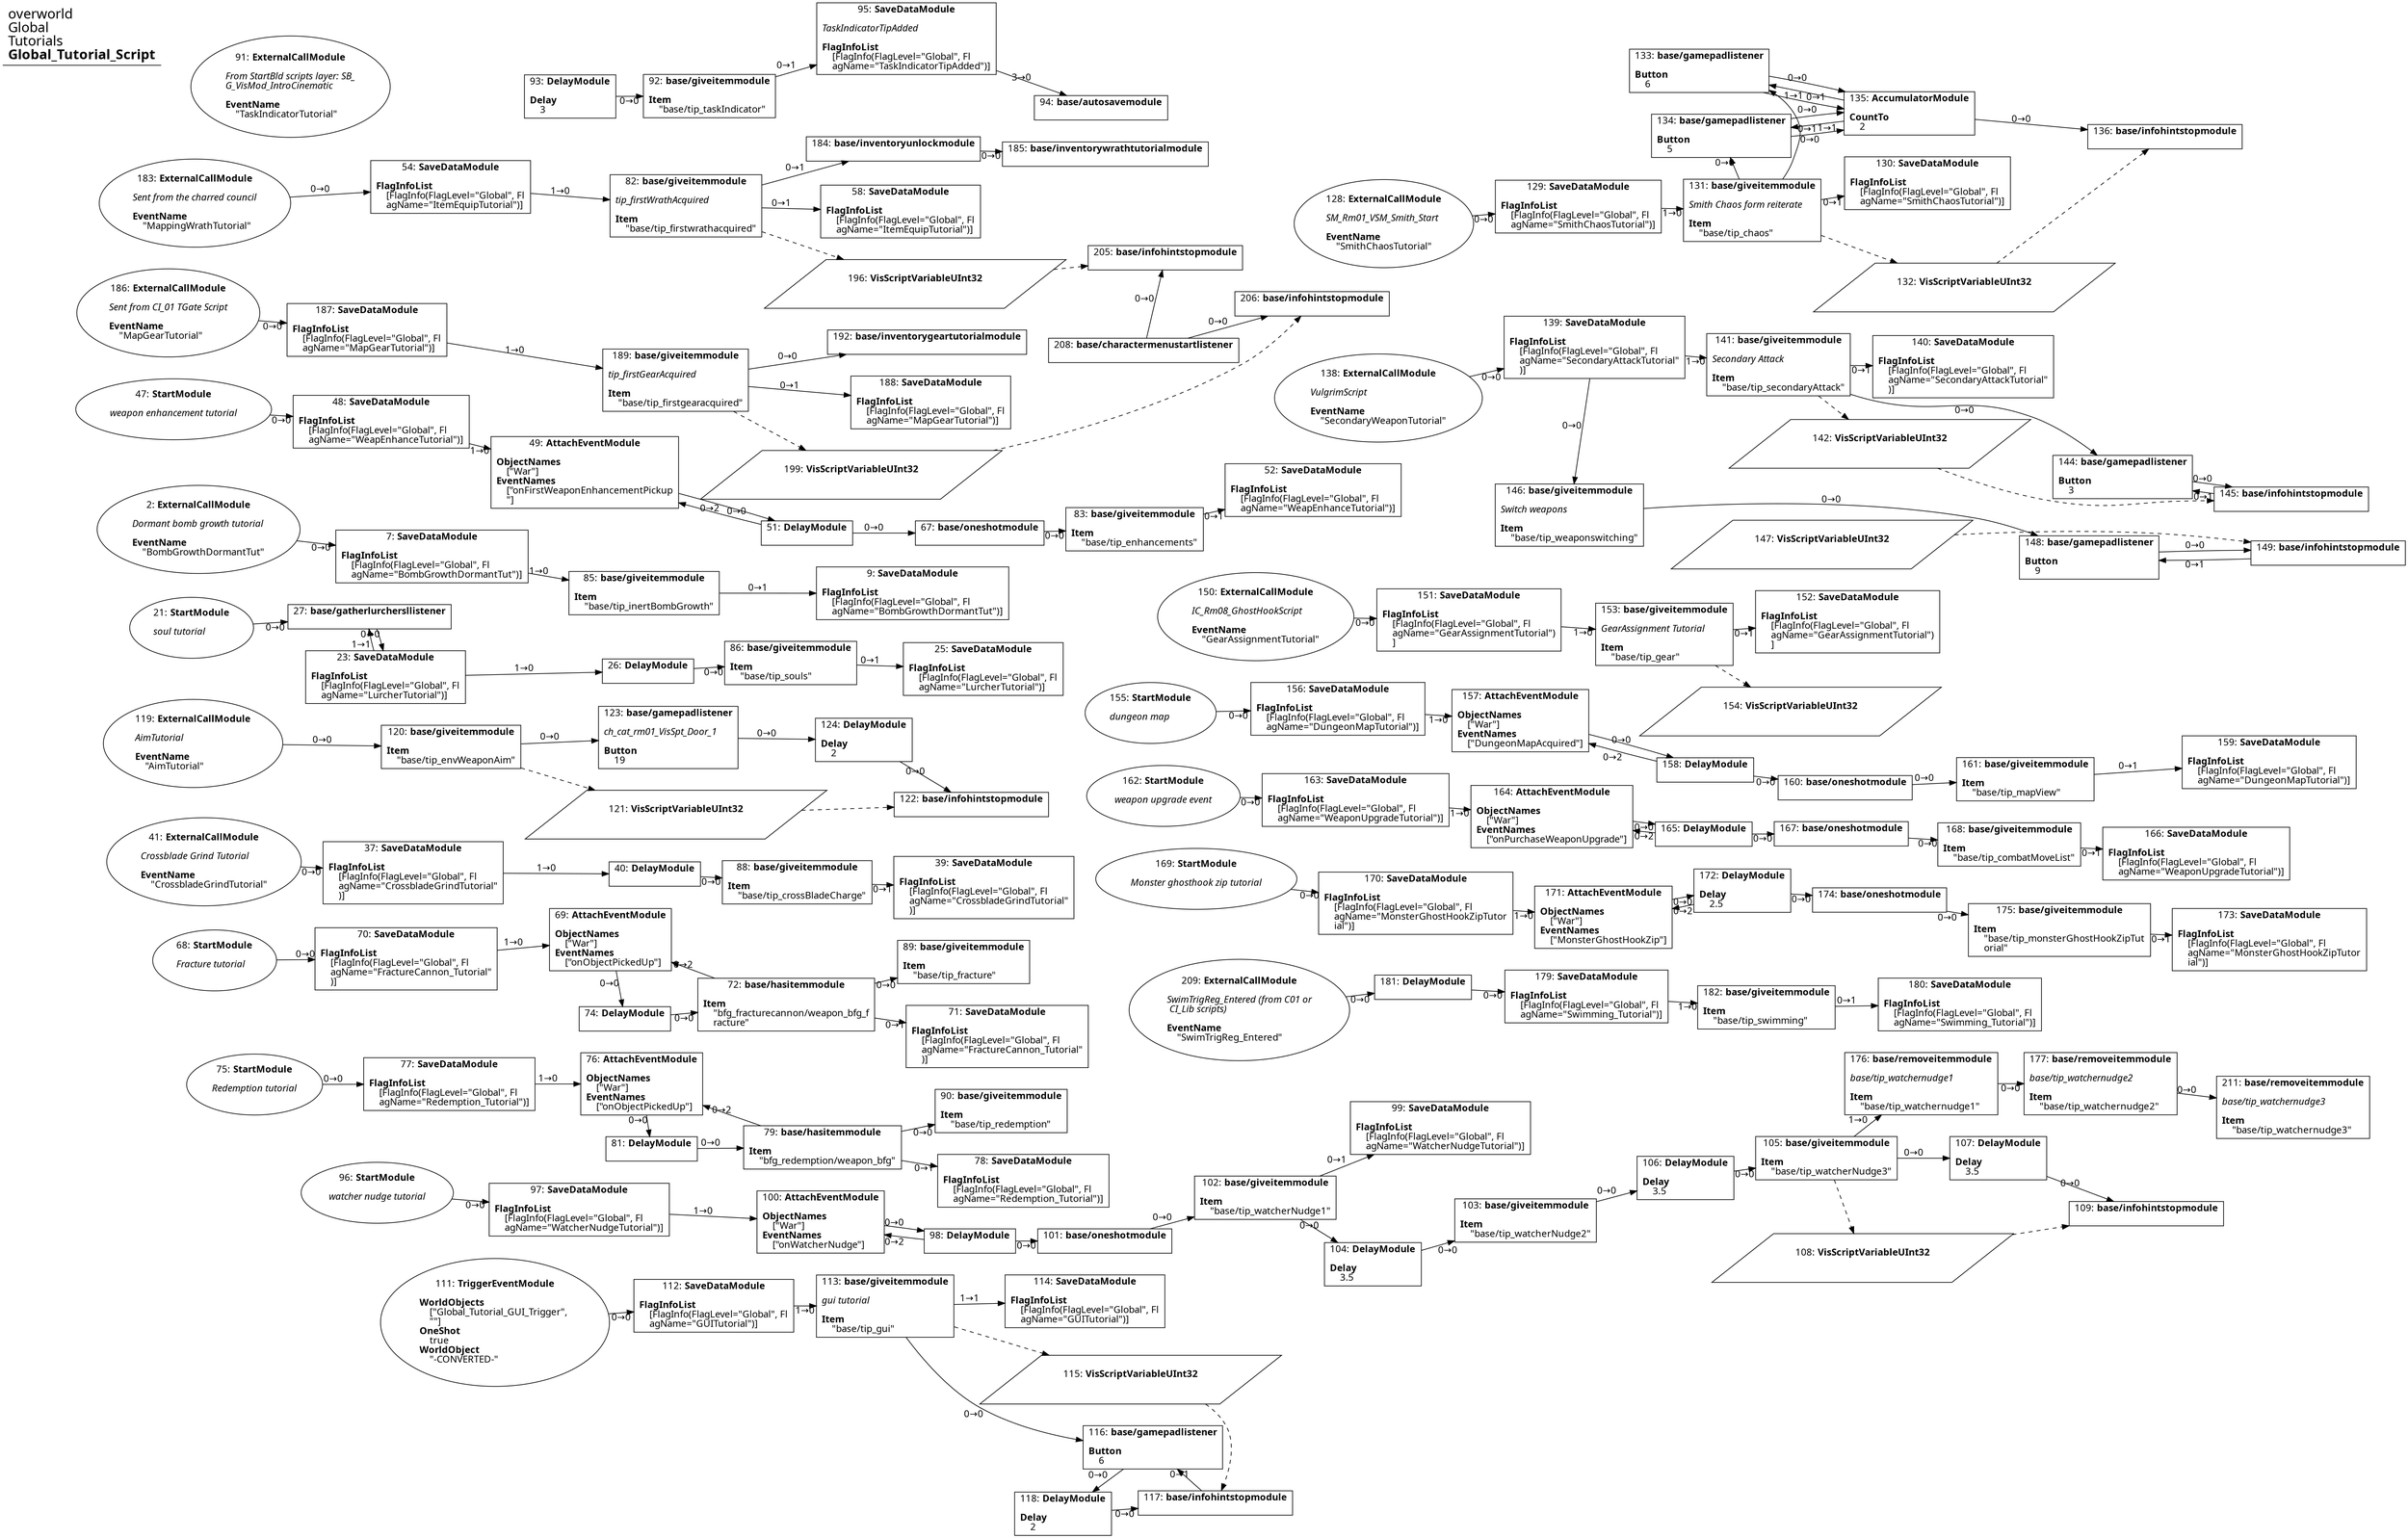 digraph {
    layout = fdp;
    overlap = prism;
    sep = "+16";
    splines = spline;

    node [ shape = box ];

    graph [ fontname = "Segoe UI" ];
    node [ fontname = "Segoe UI" ];
    edge [ fontname = "Segoe UI" ];

    2 [ label = <2: <b>ExternalCallModule</b><br/><br/><i>Dormant bomb growth tutorial<br align="left"/></i><br align="left"/><b>EventName</b><br align="left"/>    &quot;BombGrowthDormantTut&quot;<br align="left"/>> ];
    2 [ shape = oval ]
    2 [ pos = "0.030000001,-0.637!" ];
    2 -> 7 [ label = "0→0" ];

    7 [ label = <7: <b>SaveDataModule</b><br/><br/><b>FlagInfoList</b><br align="left"/>    [FlagInfo(FlagLevel=&quot;Global&quot;, Fl<br align="left"/>    agName=&quot;BombGrowthDormantTut&quot;)]<br align="left"/>> ];
    7 [ pos = "0.263,-0.637!" ];
    7 -> 85 [ label = "1→0" ];

    9 [ label = <9: <b>SaveDataModule</b><br/><br/><b>FlagInfoList</b><br align="left"/>    [FlagInfo(FlagLevel=&quot;Global&quot;, Fl<br align="left"/>    agName=&quot;BombGrowthDormantTut&quot;)]<br align="left"/>> ];
    9 [ pos = "0.67,-0.637!" ];

    21 [ label = <21: <b>StartModule</b><br/><br/><i>soul tutorial<br align="left"/></i><br align="left"/>> ];
    21 [ shape = oval ]
    21 [ pos = "0.029000001,-0.799!" ];
    21 -> 27 [ label = "0→0" ];

    23 [ label = <23: <b>SaveDataModule</b><br/><br/><b>FlagInfoList</b><br align="left"/>    [FlagInfo(FlagLevel=&quot;Global&quot;, Fl<br align="left"/>    agName=&quot;LurcherTutorial&quot;)]<br align="left"/>> ];
    23 [ pos = "0.24300002,-0.93000007!" ];
    23 -> 26 [ label = "1→0" ];
    23 -> 27 [ label = "1→1" ];

    25 [ label = <25: <b>SaveDataModule</b><br/><br/><b>FlagInfoList</b><br align="left"/>    [FlagInfo(FlagLevel=&quot;Global&quot;, Fl<br align="left"/>    agName=&quot;LurcherTutorial&quot;)]<br align="left"/>> ];
    25 [ pos = "0.85400003,-0.93000007!" ];

    26 [ label = <26: <b>DelayModule</b><br/><br/>> ];
    26 [ pos = "0.49800003,-0.95300007!" ];
    26 -> 86 [ label = "0→0" ];

    27 [ label = <27: <b>base/gatherlurchersllistener</b><br/><br/>> ];
    27 [ pos = "0.21100001,-0.799!" ];
    27 -> 23 [ label = "0→0" ];

    37 [ label = <37: <b>SaveDataModule</b><br/><br/><b>FlagInfoList</b><br align="left"/>    [FlagInfo(FlagLevel=&quot;Global&quot;, Fl<br align="left"/>    agName=&quot;CrossbladeGrindTutorial&quot;<br align="left"/>    )]<br align="left"/>> ];
    37 [ pos = "0.26500002,-1.3160001!" ];
    37 -> 40 [ label = "1→0" ];

    39 [ label = <39: <b>SaveDataModule</b><br/><br/><b>FlagInfoList</b><br align="left"/>    [FlagInfo(FlagLevel=&quot;Global&quot;, Fl<br align="left"/>    agName=&quot;CrossbladeGrindTutorial&quot;<br align="left"/>    )]<br align="left"/>> ];
    39 [ pos = "0.84700006,-1.3160001!" ];

    40 [ label = <40: <b>DelayModule</b><br/><br/>> ];
    40 [ pos = "0.50200003,-1.3390001!" ];
    40 -> 88 [ label = "0→0" ];

    41 [ label = <41: <b>ExternalCallModule</b><br/><br/><i>Crossblade Grind Tutorial<br align="left"/></i><br align="left"/><b>EventName</b><br align="left"/>    &quot;CrossbladeGrindTutorial&quot;<br align="left"/>> ];
    41 [ shape = oval ]
    41 [ pos = "0.045,-1.3160001!" ];
    41 -> 37 [ label = "0→0" ];

    47 [ label = <47: <b>StartModule</b><br/><br/><i>weapon enhancement tutorial<br align="left"/></i><br align="left"/>> ];
    47 [ shape = oval ]
    47 [ pos = "0.039,-0.296!" ];
    47 -> 48 [ label = "0→0" ];

    48 [ label = <48: <b>SaveDataModule</b><br/><br/><b>FlagInfoList</b><br align="left"/>    [FlagInfo(FlagLevel=&quot;Global&quot;, Fl<br align="left"/>    agName=&quot;WeapEnhanceTutorial&quot;)]<br align="left"/>> ];
    48 [ pos = "0.22800002,-0.296!" ];
    48 -> 49 [ label = "1→0" ];

    49 [ label = <49: <b>AttachEventModule</b><br/><br/><b>ObjectNames</b><br align="left"/>    [&quot;War&quot;]<br align="left"/><b>EventNames</b><br align="left"/>    [&quot;onFirstWeaponEnhancementPickup<br align="left"/>    &quot;]<br align="left"/>> ];
    49 [ pos = "0.448,-0.319!" ];
    49 -> 51 [ label = "0→0" ];

    51 [ label = <51: <b>DelayModule</b><br/><br/>> ];
    51 [ pos = "0.786,-0.319!" ];
    51 -> 67 [ label = "0→0" ];
    51 -> 49 [ label = "0→2" ];

    52 [ label = <52: <b>SaveDataModule</b><br/><br/><b>FlagInfoList</b><br align="left"/>    [FlagInfo(FlagLevel=&quot;Global&quot;, Fl<br align="left"/>    agName=&quot;WeapEnhanceTutorial&quot;)]<br align="left"/>> ];
    52 [ pos = "1.3080001,-0.29900002!" ];

    54 [ label = <54: <b>SaveDataModule</b><br/><br/><b>FlagInfoList</b><br align="left"/>    [FlagInfo(FlagLevel=&quot;Global&quot;, Fl<br align="left"/>    agName=&quot;ItemEquipTutorial&quot;)]<br align="left"/>> ];
    54 [ pos = "0.171,0.632!" ];
    54 -> 82 [ label = "1→0" ];

    58 [ label = <58: <b>SaveDataModule</b><br/><br/><b>FlagInfoList</b><br align="left"/>    [FlagInfo(FlagLevel=&quot;Global&quot;, Fl<br align="left"/>    agName=&quot;ItemEquipTutorial&quot;)]<br align="left"/>> ];
    58 [ pos = "0.588,0.632!" ];

    67 [ label = <67: <b>base/oneshotmodule</b><br/><br/>> ];
    67 [ pos = "0.94200003,-0.321!" ];
    67 -> 83 [ label = "0→0" ];

    68 [ label = <68: <b>StartModule</b><br/><br/><i>Fracture tutorial<br align="left"/></i><br align="left"/>> ];
    68 [ shape = oval ]
    68 [ pos = "0.074,-1.5550001!" ];
    68 -> 70 [ label = "0→0" ];

    69 [ label = <69: <b>AttachEventModule</b><br/><br/><b>ObjectNames</b><br align="left"/>    [&quot;War&quot;]<br align="left"/><b>EventNames</b><br align="left"/>    [&quot;onObjectPickedUp&quot;]<br align="left"/>> ];
    69 [ pos = "0.469,-1.5780001!" ];
    69 -> 74 [ label = "0→0" ];

    70 [ label = <70: <b>SaveDataModule</b><br/><br/><b>FlagInfoList</b><br align="left"/>    [FlagInfo(FlagLevel=&quot;Global&quot;, Fl<br align="left"/>    agName=&quot;FractureCannon_Tutorial&quot;<br align="left"/>    )]<br align="left"/>> ];
    70 [ pos = "0.257,-1.5550001!" ];
    70 -> 69 [ label = "1→0" ];

    71 [ label = <71: <b>SaveDataModule</b><br/><br/><b>FlagInfoList</b><br align="left"/>    [FlagInfo(FlagLevel=&quot;Global&quot;, Fl<br align="left"/>    agName=&quot;FractureCannon_Tutorial&quot;<br align="left"/>    )]<br align="left"/>> ];
    71 [ pos = "0.887,-1.914!" ];

    72 [ label = <72: <b>base/hasitemmodule</b><br/><br/><b>Item</b><br align="left"/>    &quot;bfg_fracturecannon/weapon_bfg_f<br align="left"/>    racture&quot;<br align="left"/>> ];
    72 [ pos = "0.65000004,-1.794!" ];
    72 -> 71 [ label = "0→1" ];
    72 -> 69 [ label = "0→2" ];
    72 -> 89 [ label = "0→0" ];

    74 [ label = <74: <b>DelayModule</b><br/><br/>> ];
    74 [ pos = "0.512,-1.794!" ];
    74 -> 72 [ label = "0→0" ];

    75 [ label = <75: <b>StartModule</b><br/><br/><i>Redemption tutorial<br align="left"/></i><br align="left"/>> ];
    75 [ shape = oval ]
    75 [ pos = "0.09,-2.0140002!" ];
    75 -> 77 [ label = "0→0" ];

    76 [ label = <76: <b>AttachEventModule</b><br/><br/><b>ObjectNames</b><br align="left"/>    [&quot;War&quot;]<br align="left"/><b>EventNames</b><br align="left"/>    [&quot;onObjectPickedUp&quot;]<br align="left"/>> ];
    76 [ pos = "0.485,-2.0370002!" ];
    76 -> 81 [ label = "0→0" ];

    77 [ label = <77: <b>SaveDataModule</b><br/><br/><b>FlagInfoList</b><br align="left"/>    [FlagInfo(FlagLevel=&quot;Global&quot;, Fl<br align="left"/>    agName=&quot;Redemption_Tutorial&quot;)]<br align="left"/>> ];
    77 [ pos = "0.273,-2.0140002!" ];
    77 -> 76 [ label = "1→0" ];

    78 [ label = <78: <b>SaveDataModule</b><br/><br/><b>FlagInfoList</b><br align="left"/>    [FlagInfo(FlagLevel=&quot;Global&quot;, Fl<br align="left"/>    agName=&quot;Redemption_Tutorial&quot;)]<br align="left"/>> ];
    78 [ pos = "0.90300006,-2.3730001!" ];

    79 [ label = <79: <b>base/hasitemmodule</b><br/><br/><b>Item</b><br align="left"/>    &quot;bfg_redemption/weapon_bfg&quot;<br align="left"/>> ];
    79 [ pos = "0.666,-2.253!" ];
    79 -> 78 [ label = "0→1" ];
    79 -> 76 [ label = "0→2" ];
    79 -> 90 [ label = "0→0" ];

    81 [ label = <81: <b>DelayModule</b><br/><br/>> ];
    81 [ pos = "0.528,-2.253!" ];
    81 -> 79 [ label = "0→0" ];

    82 [ label = <82: <b>base/giveitemmodule</b><br/><br/><i>tip_firstWrathAcquired<br align="left"/></i><br align="left"/><b>Item</b><br align="left"/>    &quot;base/tip_firstwrathacquired&quot;<br align="left"/>> ];
    82 [ pos = "0.39200002,0.609!" ];
    82 -> 58 [ label = "0→1" ];
    82 -> 184 [ label = "0→1" ];
    82 -> 196 [ style = dashed ];

    83 [ label = <83: <b>base/giveitemmodule</b><br/><br/><b>Item</b><br align="left"/>    &quot;base/tip_enhancements&quot;<br align="left"/>> ];
    83 [ pos = "1.1290001,-0.321!" ];
    83 -> 52 [ label = "0→1" ];

    85 [ label = <85: <b>base/giveitemmodule</b><br/><br/><b>Item</b><br align="left"/>    &quot;base/tip_inertBombGrowth&quot;<br align="left"/>> ];
    85 [ pos = "0.48800004,-0.65900004!" ];
    85 -> 9 [ label = "0→1" ];

    86 [ label = <86: <b>base/giveitemmodule</b><br/><br/><b>Item</b><br align="left"/>    &quot;base/tip_souls&quot;<br align="left"/>> ];
    86 [ pos = "0.656,-0.952!" ];
    86 -> 25 [ label = "0→1" ];

    88 [ label = <88: <b>base/giveitemmodule</b><br/><br/><b>Item</b><br align="left"/>    &quot;base/tip_crossBladeCharge&quot;<br align="left"/>> ];
    88 [ pos = "0.65900004,-1.3390001!" ];
    88 -> 39 [ label = "0→1" ];

    89 [ label = <89: <b>base/giveitemmodule</b><br/><br/><b>Item</b><br align="left"/>    &quot;base/tip_fracture&quot;<br align="left"/>> ];
    89 [ pos = "0.84400004,-1.794!" ];

    90 [ label = <90: <b>base/giveitemmodule</b><br/><br/><b>Item</b><br align="left"/>    &quot;base/tip_redemption&quot;<br align="left"/>> ];
    90 [ pos = "0.87200004,-2.2540002!" ];

    91 [ label = <91: <b>ExternalCallModule</b><br/><br/><i>From StartBld scripts layer: SB_<br align="left"/>G_VisMod_IntroCinematic<br align="left"/></i><br align="left"/><b>EventName</b><br align="left"/>    &quot;TaskIndicatorTutorial&quot;<br align="left"/>> ];
    91 [ shape = oval ]
    91 [ pos = "0.027,0.938!" ];

    92 [ label = <92: <b>base/giveitemmodule</b><br/><br/><b>Item</b><br align="left"/>    &quot;base/tip_taskIndicator&quot;<br align="left"/>> ];
    92 [ pos = "0.42600003,0.938!" ];
    92 -> 95 [ label = "0→1" ];

    93 [ label = <93: <b>DelayModule</b><br/><br/><b>Delay</b><br align="left"/>    3<br align="left"/>> ];
    93 [ pos = "0.279,0.938!" ];
    93 -> 92 [ label = "0→0" ];

    94 [ label = <94: <b>base/autosavemodule</b><br/><br/>> ];
    94 [ pos = "0.809,0.915!" ];

    95 [ label = <95: <b>SaveDataModule</b><br/><br/><i>TaskIndicatorTipAdded<br align="left"/></i><br align="left"/><b>FlagInfoList</b><br align="left"/>    [FlagInfo(FlagLevel=&quot;Global&quot;, Fl<br align="left"/>    agName=&quot;TaskIndicatorTipAdded&quot;)]<br align="left"/>> ];
    95 [ pos = "0.59800005,0.961!" ];
    95 -> 94 [ label = "3→0" ];

    96 [ label = <96: <b>StartModule</b><br/><br/><i>watcher nudge tutorial<br align="left"/></i><br align="left"/>> ];
    96 [ shape = oval ]
    96 [ pos = "0.10300001,-2.523!" ];
    96 -> 97 [ label = "0→0" ];

    97 [ label = <97: <b>SaveDataModule</b><br/><br/><b>FlagInfoList</b><br align="left"/>    [FlagInfo(FlagLevel=&quot;Global&quot;, Fl<br align="left"/>    agName=&quot;WatcherNudgeTutorial&quot;)]<br align="left"/>> ];
    97 [ pos = "0.29200003,-2.523!" ];
    97 -> 100 [ label = "1→0" ];

    98 [ label = <98: <b>DelayModule</b><br/><br/>> ];
    98 [ pos = "0.85,-2.546!" ];
    98 -> 101 [ label = "0→0" ];
    98 -> 100 [ label = "0→2" ];

    99 [ label = <99: <b>SaveDataModule</b><br/><br/><b>FlagInfoList</b><br align="left"/>    [FlagInfo(FlagLevel=&quot;Global&quot;, Fl<br align="left"/>    agName=&quot;WatcherNudgeTutorial&quot;)]<br align="left"/>> ];
    99 [ pos = "1.3570001,-2.523!" ];

    100 [ label = <100: <b>AttachEventModule</b><br/><br/><b>ObjectNames</b><br align="left"/>    [&quot;War&quot;]<br align="left"/><b>EventNames</b><br align="left"/>    [&quot;onWatcherNudge&quot;]<br align="left"/>> ];
    100 [ pos = "0.56100005,-2.546!" ];
    100 -> 98 [ label = "0→0" ];

    101 [ label = <101: <b>base/oneshotmodule</b><br/><br/>> ];
    101 [ pos = "1.0090001,-2.546!" ];
    101 -> 102 [ label = "0→0" ];

    102 [ label = <102: <b>base/giveitemmodule</b><br/><br/><b>Item</b><br align="left"/>    &quot;base/tip_watcherNudge1&quot;<br align="left"/>> ];
    102 [ pos = "1.172,-2.546!" ];
    102 -> 99 [ label = "0→1" ];
    102 -> 104 [ label = "0→0" ];

    103 [ label = <103: <b>base/giveitemmodule</b><br/><br/><b>Item</b><br align="left"/>    &quot;base/tip_watcherNudge2&quot;<br align="left"/>> ];
    103 [ pos = "1.5530001,-2.706!" ];
    103 -> 106 [ label = "0→0" ];

    104 [ label = <104: <b>DelayModule</b><br/><br/><b>Delay</b><br align="left"/>    3.5<br align="left"/>> ];
    104 [ pos = "1.3720001,-2.706!" ];
    104 -> 103 [ label = "0→0" ];

    105 [ label = <105: <b>base/giveitemmodule</b><br/><br/><b>Item</b><br align="left"/>    &quot;base/tip_watcherNudge3&quot;<br align="left"/>> ];
    105 [ pos = "1.899,-2.706!" ];
    105 -> 107 [ label = "0→0" ];
    105 -> 176 [ label = "1→0" ];
    105 -> 108 [ style = dashed ];

    106 [ label = <106: <b>DelayModule</b><br/><br/><b>Delay</b><br align="left"/>    3.5<br align="left"/>> ];
    106 [ pos = "1.7210001,-2.706!" ];
    106 -> 105 [ label = "0→0" ];

    107 [ label = <107: <b>DelayModule</b><br/><br/><b>Delay</b><br align="left"/>    3.5<br align="left"/>> ];
    107 [ pos = "2.181,-2.706!" ];
    107 -> 109 [ label = "0→0" ];

    108 [ label = <108: <b>VisScriptVariableUInt32</b><br/><br/>> ];
    108 [ shape = parallelogram ]
    108 [ pos = "2.0860002,-2.9050002!" ];

    109 [ label = <109: <b>base/infohintstopmodule</b><br/><br/>> ];
    109 [ pos = "2.3830001,-2.854!" ];
    108 -> 109 [ style = dashed ];

    111 [ label = <111: <b>TriggerEventModule</b><br/><br/><b>WorldObjects</b><br align="left"/>    [&quot;Global_Tutorial_GUI_Trigger&quot;, <br align="left"/>    &quot;&quot;]<br align="left"/><b>OneShot</b><br align="left"/>    true<br align="left"/><b>WorldObject</b><br align="left"/>    &quot;-CONVERTED-&quot;<br align="left"/>> ];
    111 [ shape = oval ]
    111 [ pos = "0.135,-2.8300002!" ];
    111 -> 112 [ label = "0→0" ];

    112 [ label = <112: <b>SaveDataModule</b><br/><br/><b>FlagInfoList</b><br align="left"/>    [FlagInfo(FlagLevel=&quot;Global&quot;, Fl<br align="left"/>    agName=&quot;GUITutorial&quot;)]<br align="left"/>> ];
    112 [ pos = "0.388,-2.8300002!" ];
    112 -> 113 [ label = "1→0" ];

    113 [ label = <113: <b>base/giveitemmodule</b><br/><br/><i>gui tutorial<br align="left"/></i><br align="left"/><b>Item</b><br align="left"/>    &quot;base/tip_gui&quot;<br align="left"/>> ];
    113 [ pos = "0.60400003,-2.8530002!" ];
    113 -> 114 [ label = "1→1" ];
    113 -> 116 [ label = "0→0" ];
    113 -> 115 [ style = dashed ];

    114 [ label = <114: <b>SaveDataModule</b><br/><br/><b>FlagInfoList</b><br align="left"/>    [FlagInfo(FlagLevel=&quot;Global&quot;, Fl<br align="left"/>    agName=&quot;GUITutorial&quot;)]<br align="left"/>> ];
    114 [ pos = "0.81100005,-2.8530002!" ];

    115 [ label = <115: <b>VisScriptVariableUInt32</b><br/><br/>> ];
    115 [ shape = parallelogram ]
    115 [ pos = "0.80100006,-3.0080001!" ];

    116 [ label = <116: <b>base/gamepadlistener</b><br/><br/><b>Button</b><br align="left"/>    6<br align="left"/>> ];
    116 [ pos = "0.81200004,-3.0690002!" ];
    116 -> 118 [ label = "0→0" ];

    117 [ label = <117: <b>base/infohintstopmodule</b><br/><br/>> ];
    117 [ pos = "0.864,-3.246!" ];
    117 -> 116 [ label = "0→1" ];
    115 -> 117 [ style = dashed ];

    118 [ label = <118: <b>DelayModule</b><br/><br/><b>Delay</b><br align="left"/>    2<br align="left"/>> ];
    118 [ pos = "0.69200003,-3.246!" ];
    118 -> 117 [ label = "0→0" ];

    119 [ label = <119: <b>ExternalCallModule</b><br/><br/><i>AimTutorial<br align="left"/></i><br align="left"/><b>EventName</b><br align="left"/>    &quot;AimTutorial&quot;<br align="left"/>> ];
    119 [ shape = oval ]
    119 [ pos = "0.053000003,-1.1810001!" ];
    119 -> 120 [ label = "0→0" ];

    120 [ label = <120: <b>base/giveitemmodule</b><br/><br/><b>Item</b><br align="left"/>    &quot;base/tip_envWeaponAim&quot;<br align="left"/>> ];
    120 [ pos = "0.298,-1.1810001!" ];
    120 -> 123 [ label = "0→0" ];
    120 -> 121 [ style = dashed ];

    121 [ label = <121: <b>VisScriptVariableUInt32</b><br/><br/>> ];
    121 [ shape = parallelogram ]
    121 [ pos = "0.505,-1.2550001!" ];

    122 [ label = <122: <b>base/infohintstopmodule</b><br/><br/>> ];
    122 [ pos = "0.93500006,-1.2040001!" ];
    121 -> 122 [ style = dashed ];

    123 [ label = <123: <b>base/gamepadlistener</b><br/><br/><i>ch_cat_rm01_VisSpt_Door_1<br align="left"/></i><br align="left"/><b>Button</b><br align="left"/>    19<br align="left"/>> ];
    123 [ pos = "0.504,-1.148!" ];
    123 -> 124 [ label = "0→0" ];

    124 [ label = <124: <b>DelayModule</b><br/><br/><b>Delay</b><br align="left"/>    2<br align="left"/>> ];
    124 [ pos = "0.72800004,-1.148!" ];
    124 -> 122 [ label = "0→0" ];

    128 [ label = <128: <b>ExternalCallModule</b><br/><br/><i>SM_Rm01_VSM_Smith_Start<br align="left"/></i><br align="left"/><b>EventName</b><br align="left"/>    &quot;SmithChaosTutorial&quot;<br align="left"/>> ];
    128 [ shape = oval ]
    128 [ pos = "1.774,0.31800002!" ];
    128 -> 129 [ label = "0→0" ];

    129 [ label = <129: <b>SaveDataModule</b><br/><br/><b>FlagInfoList</b><br align="left"/>    [FlagInfo(FlagLevel=&quot;Global&quot;, Fl<br align="left"/>    agName=&quot;SmithChaosTutorial&quot;)]<br align="left"/>> ];
    129 [ pos = "2.022,0.31800002!" ];
    129 -> 131 [ label = "1→0" ];

    130 [ label = <130: <b>SaveDataModule</b><br/><br/><b>FlagInfoList</b><br align="left"/>    [FlagInfo(FlagLevel=&quot;Global&quot;, Fl<br align="left"/>    agName=&quot;SmithChaosTutorial&quot;)]<br align="left"/>> ];
    130 [ pos = "2.43,0.31800002!" ];

    131 [ label = <131: <b>base/giveitemmodule</b><br/><br/><i>Smith Chaos form reiterate<br align="left"/></i><br align="left"/><b>Item</b><br align="left"/>    &quot;base/tip_chaos&quot;<br align="left"/>> ];
    131 [ pos = "2.243,0.29500002!" ];
    131 -> 130 [ label = "0→1" ];
    131 -> 133 [ label = "0→0" ];
    131 -> 134 [ label = "0→0" ];
    131 -> 132 [ style = dashed ];

    132 [ label = <132: <b>VisScriptVariableUInt32</b><br/><br/>> ];
    132 [ shape = parallelogram ]
    132 [ pos = "2.4250002,0.135!" ];

    133 [ label = <133: <b>base/gamepadlistener</b><br/><br/><b>Button</b><br align="left"/>    6<br align="left"/>> ];
    133 [ pos = "2.426,0.611!" ];
    133 -> 135 [ label = "0→0" ];
    133 -> 135 [ label = "1→1" ];

    134 [ label = <134: <b>base/gamepadlistener</b><br/><br/><b>Button</b><br align="left"/>    5<br align="left"/>> ];
    134 [ pos = "2.4280002,0.49800003!" ];
    134 -> 135 [ label = "0→0" ];
    134 -> 135 [ label = "1→1" ];

    135 [ label = <135: <b>AccumulatorModule</b><br/><br/><b>CountTo</b><br align="left"/>    2<br align="left"/>> ];
    135 [ pos = "2.703,0.544!" ];
    135 -> 133 [ label = "0→1" ];
    135 -> 134 [ label = "0→1" ];
    135 -> 136 [ label = "0→0" ];

    136 [ label = <136: <b>base/infohintstopmodule</b><br/><br/>> ];
    136 [ pos = "3.0770001,0.544!" ];
    132 -> 136 [ style = dashed ];

    138 [ label = <138: <b>ExternalCallModule</b><br/><br/><i>VulgrimScript<br align="left"/></i><br align="left"/><b>EventName</b><br align="left"/>    &quot;SecondaryWeaponTutorial&quot;<br align="left"/>> ];
    138 [ shape = oval ]
    138 [ pos = "1.774,0.033!" ];
    138 -> 139 [ label = "0→0" ];

    139 [ label = <139: <b>SaveDataModule</b><br/><br/><b>FlagInfoList</b><br align="left"/>    [FlagInfo(FlagLevel=&quot;Global&quot;, Fl<br align="left"/>    agName=&quot;SecondaryAttackTutorial&quot;<br align="left"/>    )]<br align="left"/>> ];
    139 [ pos = "2.009,0.033!" ];
    139 -> 141 [ label = "1→0" ];
    139 -> 146 [ label = "0→0" ];

    140 [ label = <140: <b>SaveDataModule</b><br/><br/><b>FlagInfoList</b><br align="left"/>    [FlagInfo(FlagLevel=&quot;Global&quot;, Fl<br align="left"/>    agName=&quot;SecondaryAttackTutorial&quot;<br align="left"/>    )]<br align="left"/>> ];
    140 [ pos = "2.417,0.033!" ];

    141 [ label = <141: <b>base/giveitemmodule</b><br/><br/><i>Secondary Attack<br align="left"/></i><br align="left"/><b>Item</b><br align="left"/>    &quot;base/tip_secondaryAttack&quot;<br align="left"/>> ];
    141 [ pos = "2.23,0.010000001!" ];
    141 -> 140 [ label = "0→1" ];
    141 -> 144 [ label = "0→0" ];
    141 -> 142 [ style = dashed ];

    142 [ label = <142: <b>VisScriptVariableUInt32</b><br/><br/>> ];
    142 [ shape = parallelogram ]
    142 [ pos = "2.4150002,-0.124000005!" ];

    144 [ label = <144: <b>base/gamepadlistener</b><br/><br/><b>Button</b><br align="left"/>    3<br align="left"/>> ];
    144 [ pos = "2.5860002,-0.143!" ];
    144 -> 145 [ label = "0→0" ];

    145 [ label = <145: <b>base/infohintstopmodule</b><br/><br/>> ];
    145 [ pos = "2.8230002,-0.143!" ];
    145 -> 144 [ label = "0→1" ];
    142 -> 145 [ style = dashed ];

    146 [ label = <146: <b>base/giveitemmodule</b><br/><br/><i>Switch weapons<br align="left"/></i><br align="left"/><b>Item</b><br align="left"/>    &quot;base/tip_weaponswitching&quot;<br align="left"/>> ];
    146 [ pos = "2.252,-0.19900002!" ];
    146 -> 148 [ label = "0→0" ];

    147 [ label = <147: <b>VisScriptVariableUInt32</b><br/><br/>> ];
    147 [ shape = parallelogram ]
    147 [ pos = "2.4480002,-0.3!" ];

    148 [ label = <148: <b>base/gamepadlistener</b><br/><br/><b>Button</b><br align="left"/>    9<br align="left"/>> ];
    148 [ pos = "2.6220002,-0.319!" ];
    148 -> 149 [ label = "0→0" ];

    149 [ label = <149: <b>base/infohintstopmodule</b><br/><br/>> ];
    149 [ pos = "2.8560002,-0.319!" ];
    149 -> 148 [ label = "0→1" ];
    147 -> 149 [ style = dashed ];

    150 [ label = <150: <b>ExternalCallModule</b><br/><br/><i>IC_Rm08_GhostHookScript<br align="left"/></i><br align="left"/><b>EventName</b><br align="left"/>    &quot;GearAssignmentTutorial&quot;<br align="left"/>> ];
    150 [ shape = oval ]
    150 [ pos = "1.8000001,-0.50100005!" ];
    150 -> 151 [ label = "0→0" ];

    151 [ label = <151: <b>SaveDataModule</b><br/><br/><b>FlagInfoList</b><br align="left"/>    [FlagInfo(FlagLevel=&quot;Global&quot;, Fl<br align="left"/>    agName=&quot;GearAssignmentTutorial&quot;)<br align="left"/>    ]<br align="left"/>> ];
    151 [ pos = "2.048,-0.50100005!" ];
    151 -> 153 [ label = "1→0" ];

    152 [ label = <152: <b>SaveDataModule</b><br/><br/><b>FlagInfoList</b><br align="left"/>    [FlagInfo(FlagLevel=&quot;Global&quot;, Fl<br align="left"/>    agName=&quot;GearAssignmentTutorial&quot;)<br align="left"/>    ]<br align="left"/>> ];
    152 [ pos = "2.456,-0.50100005!" ];

    153 [ label = <153: <b>base/giveitemmodule</b><br/><br/><i>GearAssignment Tutorial<br align="left"/></i><br align="left"/><b>Item</b><br align="left"/>    &quot;base/tip_gear&quot;<br align="left"/>> ];
    153 [ pos = "2.269,-0.52400005!" ];
    153 -> 152 [ label = "0→1" ];
    153 -> 154 [ style = dashed ];

    154 [ label = <154: <b>VisScriptVariableUInt32</b><br/><br/>> ];
    154 [ shape = parallelogram ]
    154 [ pos = "2.4610002,-0.65000004!" ];

    155 [ label = <155: <b>StartModule</b><br/><br/><i>dungeon map<br align="left"/></i><br align="left"/>> ];
    155 [ shape = oval ]
    155 [ pos = "1.6840001,-0.76100004!" ];
    155 -> 156 [ label = "0→0" ];

    156 [ label = <156: <b>SaveDataModule</b><br/><br/><b>FlagInfoList</b><br align="left"/>    [FlagInfo(FlagLevel=&quot;Global&quot;, Fl<br align="left"/>    agName=&quot;DungeonMapTutorial&quot;)]<br align="left"/>> ];
    156 [ pos = "1.8730001,-0.76100004!" ];
    156 -> 157 [ label = "1→0" ];

    157 [ label = <157: <b>AttachEventModule</b><br/><br/><b>ObjectNames</b><br align="left"/>    [&quot;War&quot;]<br align="left"/><b>EventNames</b><br align="left"/>    [&quot;DungeonMapAcquired&quot;]<br align="left"/>> ];
    157 [ pos = "2.0930002,-0.78400004!" ];
    157 -> 158 [ label = "0→0" ];

    158 [ label = <158: <b>DelayModule</b><br/><br/>> ];
    158 [ pos = "2.357,-0.78400004!" ];
    158 -> 160 [ label = "0→0" ];
    158 -> 157 [ label = "0→2" ];

    159 [ label = <159: <b>SaveDataModule</b><br/><br/><b>FlagInfoList</b><br align="left"/>    [FlagInfo(FlagLevel=&quot;Global&quot;, Fl<br align="left"/>    agName=&quot;DungeonMapTutorial&quot;)]<br align="left"/>> ];
    159 [ pos = "2.887,-0.76100004!" ];

    160 [ label = <160: <b>base/oneshotmodule</b><br/><br/>> ];
    160 [ pos = "2.5330002,-0.78400004!" ];
    160 -> 161 [ label = "0→0" ];

    161 [ label = <161: <b>base/giveitemmodule</b><br/><br/><b>Item</b><br align="left"/>    &quot;base/tip_mapView&quot;<br align="left"/>> ];
    161 [ pos = "2.7080002,-0.78400004!" ];
    161 -> 159 [ label = "0→1" ];

    162 [ label = <162: <b>StartModule</b><br/><br/><i>weapon upgrade event<br align="left"/></i><br align="left"/>> ];
    162 [ shape = oval ]
    162 [ pos = "1.692,-0.97800004!" ];
    162 -> 163 [ label = "0→0" ];

    163 [ label = <163: <b>SaveDataModule</b><br/><br/><b>FlagInfoList</b><br align="left"/>    [FlagInfo(FlagLevel=&quot;Global&quot;, Fl<br align="left"/>    agName=&quot;WeaponUpgradeTutorial&quot;)]<br align="left"/>> ];
    163 [ pos = "1.881,-0.97800004!" ];
    163 -> 164 [ label = "1→0" ];

    164 [ label = <164: <b>AttachEventModule</b><br/><br/><b>ObjectNames</b><br align="left"/>    [&quot;War&quot;]<br align="left"/><b>EventNames</b><br align="left"/>    [&quot;onPurchaseWeaponUpgrade&quot;]<br align="left"/>> ];
    164 [ pos = "2.082,-1.0020001!" ];
    164 -> 165 [ label = "0→0" ];

    165 [ label = <165: <b>DelayModule</b><br/><br/>> ];
    165 [ pos = "2.365,-1.0020001!" ];
    165 -> 167 [ label = "0→0" ];
    165 -> 164 [ label = "0→2" ];

    166 [ label = <166: <b>SaveDataModule</b><br/><br/><b>FlagInfoList</b><br align="left"/>    [FlagInfo(FlagLevel=&quot;Global&quot;, Fl<br align="left"/>    agName=&quot;WeaponUpgradeTutorial&quot;)]<br align="left"/>> ];
    166 [ pos = "2.8950002,-0.97900003!" ];

    167 [ label = <167: <b>base/oneshotmodule</b><br/><br/>> ];
    167 [ pos = "2.5410001,-1.0020001!" ];
    167 -> 168 [ label = "0→0" ];

    168 [ label = <168: <b>base/giveitemmodule</b><br/><br/><b>Item</b><br align="left"/>    &quot;base/tip_combatMoveList&quot;<br align="left"/>> ];
    168 [ pos = "2.716,-1.0020001!" ];
    168 -> 166 [ label = "0→1" ];

    169 [ label = <169: <b>StartModule</b><br/><br/><i>Monster ghosthook zip tutorial<br align="left"/></i><br align="left"/>> ];
    169 [ shape = oval ]
    169 [ pos = "1.713,-1.2160001!" ];
    169 -> 170 [ label = "0→0" ];

    170 [ label = <170: <b>SaveDataModule</b><br/><br/><b>FlagInfoList</b><br align="left"/>    [FlagInfo(FlagLevel=&quot;Global&quot;, Fl<br align="left"/>    agName=&quot;MonsterGhostHookZipTutor<br align="left"/>    ial&quot;)]<br align="left"/>> ];
    170 [ pos = "1.9020001,-1.2160001!" ];
    170 -> 171 [ label = "1→0" ];

    171 [ label = <171: <b>AttachEventModule</b><br/><br/><b>ObjectNames</b><br align="left"/>    [&quot;War&quot;]<br align="left"/><b>EventNames</b><br align="left"/>    [&quot;MonsterGhostHookZip&quot;]<br align="left"/>> ];
    171 [ pos = "2.1200001,-1.2390001!" ];
    171 -> 172 [ label = "0→0" ];

    172 [ label = <172: <b>DelayModule</b><br/><br/><b>Delay</b><br align="left"/>    2.5<br align="left"/>> ];
    172 [ pos = "2.388,-1.2390001!" ];
    172 -> 174 [ label = "0→0" ];
    172 -> 171 [ label = "0→2" ];

    173 [ label = <173: <b>SaveDataModule</b><br/><br/><b>FlagInfoList</b><br align="left"/>    [FlagInfo(FlagLevel=&quot;Global&quot;, Fl<br align="left"/>    agName=&quot;MonsterGhostHookZipTutor<br align="left"/>    ial&quot;)]<br align="left"/>> ];
    173 [ pos = "2.9180002,-1.2160001!" ];

    174 [ label = <174: <b>base/oneshotmodule</b><br/><br/>> ];
    174 [ pos = "2.5640001,-1.2390001!" ];
    174 -> 175 [ label = "0→0" ];

    175 [ label = <175: <b>base/giveitemmodule</b><br/><br/><b>Item</b><br align="left"/>    &quot;base/tip_monsterGhostHookZipTut<br align="left"/>    orial&quot;<br align="left"/>> ];
    175 [ pos = "2.739,-1.2390001!" ];
    175 -> 173 [ label = "0→1" ];

    176 [ label = <176: <b>base/removeitemmodule</b><br/><br/><i>base/tip_watchernudge1<br align="left"/></i><br align="left"/><b>Item</b><br align="left"/>    &quot;base/tip_watchernudge1&quot;<br align="left"/>> ];
    176 [ pos = "2.0870001,-2.6020002!" ];
    176 -> 177 [ label = "0→0" ];

    177 [ label = <177: <b>base/removeitemmodule</b><br/><br/><i>base/tip_watchernudge2<br align="left"/></i><br align="left"/><b>Item</b><br align="left"/>    &quot;base/tip_watchernudge2&quot;<br align="left"/>> ];
    177 [ pos = "2.285,-2.6020002!" ];
    177 -> 211 [ label = "0→0" ];

    179 [ label = <179: <b>SaveDataModule</b><br/><br/><b>FlagInfoList</b><br align="left"/>    [FlagInfo(FlagLevel=&quot;Global&quot;, Fl<br align="left"/>    agName=&quot;Swimming_Tutorial&quot;)]<br align="left"/>> ];
    179 [ pos = "2.1330001,-1.4590001!" ];
    179 -> 182 [ label = "1→0" ];

    180 [ label = <180: <b>SaveDataModule</b><br/><br/><b>FlagInfoList</b><br align="left"/>    [FlagInfo(FlagLevel=&quot;Global&quot;, Fl<br align="left"/>    agName=&quot;Swimming_Tutorial&quot;)]<br align="left"/>> ];
    180 [ pos = "2.5540001,-1.4590001!" ];

    181 [ label = <181: <b>DelayModule</b><br/><br/>> ];
    181 [ pos = "1.9650002,-1.4590001!" ];
    181 -> 179 [ label = "0→0" ];

    182 [ label = <182: <b>base/giveitemmodule</b><br/><br/><b>Item</b><br align="left"/>    &quot;base/tip_swimming&quot;<br align="left"/>> ];
    182 [ pos = "2.3560002,-1.4820001!" ];
    182 -> 180 [ label = "0→1" ];

    183 [ label = <183: <b>ExternalCallModule</b><br/><br/><i>Sent from the charred council<br align="left"/></i><br align="left"/><b>EventName</b><br align="left"/>    &quot;MappingWrathTutorial&quot;<br align="left"/>> ];
    183 [ shape = oval ]
    183 [ pos = "-0.071,0.632!" ];
    183 -> 54 [ label = "0→0" ];

    184 [ label = <184: <b>base/inventoryunlockmodule</b><br/><br/>> ];
    184 [ pos = "0.59000003,0.71300006!" ];
    184 -> 185 [ label = "0→0" ];

    185 [ label = <185: <b>base/inventorywrathtutorialmodule</b><br/><br/>> ];
    185 [ pos = "0.832,0.71300006!" ];

    186 [ label = <186: <b>ExternalCallModule</b><br/><br/><i>Sent from CI_01 TGate Script<br align="left"/></i><br align="left"/><b>EventName</b><br align="left"/>    &quot;MapGearTutorial&quot;<br align="left"/>> ];
    186 [ shape = oval ]
    186 [ pos = "-0.039,0.264!" ];
    186 -> 187 [ label = "0→0" ];

    187 [ label = <187: <b>SaveDataModule</b><br/><br/><b>FlagInfoList</b><br align="left"/>    [FlagInfo(FlagLevel=&quot;Global&quot;, Fl<br align="left"/>    agName=&quot;MapGearTutorial&quot;)]<br align="left"/>> ];
    187 [ pos = "0.19500001,0.264!" ];
    187 -> 189 [ label = "1→0" ];

    188 [ label = <188: <b>SaveDataModule</b><br/><br/><b>FlagInfoList</b><br align="left"/>    [FlagInfo(FlagLevel=&quot;Global&quot;, Fl<br align="left"/>    agName=&quot;MapGearTutorial&quot;)]<br align="left"/>> ];
    188 [ pos = "0.609,0.264!" ];

    189 [ label = <189: <b>base/giveitemmodule</b><br/><br/><i>tip_firstGearAcquired<br align="left"/></i><br align="left"/><b>Item</b><br align="left"/>    &quot;base/tip_firstgearacquired&quot;<br align="left"/>> ];
    189 [ pos = "0.411,0.24100001!" ];
    189 -> 188 [ label = "0→1" ];
    189 -> 192 [ label = "0→0" ];
    189 -> 199 [ style = dashed ];

    192 [ label = <192: <b>base/inventorygeartutorialmodule</b><br/><br/>> ];
    192 [ pos = "0.60800004,0.337!" ];

    196 [ label = <196: <b>VisScriptVariableUInt32</b><br/><br/>> ];
    196 [ shape = parallelogram ]
    196 [ pos = "0.59400004,0.47800002!" ];

    199 [ label = <199: <b>VisScriptVariableUInt32</b><br/><br/>> ];
    199 [ shape = parallelogram ]
    199 [ pos = "0.62,0.11000001!" ];

    205 [ label = <205: <b>base/infohintstopmodule</b><br/><br/>> ];
    205 [ pos = "1.273,0.43500003!" ];
    196 -> 205 [ style = dashed ];

    206 [ label = <206: <b>base/infohintstopmodule</b><br/><br/>> ];
    206 [ pos = "1.2830001,0.25!" ];
    199 -> 206 [ style = dashed ];

    208 [ label = <208: <b>base/charactermenustartlistener</b><br/><br/>> ];
    208 [ pos = "0.92800003,0.324!" ];
    208 -> 205 [ label = "0→0" ];
    208 -> 206 [ label = "0→0" ];

    209 [ label = <209: <b>ExternalCallModule</b><br/><br/><i>SwimTrigReg_Entered (from C01 or<br align="left"/> CI_Lib scripts)<br align="left"/></i><br align="left"/><b>EventName</b><br align="left"/>    &quot;SwimTrigReg_Entered&quot;<br align="left"/>> ];
    209 [ shape = oval ]
    209 [ pos = "1.728,-1.4580001!" ];
    209 -> 181 [ label = "0→0" ];

    211 [ label = <211: <b>base/removeitemmodule</b><br/><br/><i>base/tip_watchernudge3<br align="left"/></i><br align="left"/><b>Item</b><br align="left"/>    &quot;base/tip_watchernudge3&quot;<br align="left"/>> ];
    211 [ pos = "2.4910002,-2.6030002!" ];

    title [ pos = "-0.072000004,0.9620001!" ];
    title [ shape = underline ];
    title [ label = <<font point-size="20">overworld<br align="left"/>Global<br align="left"/>Tutorials<br align="left"/><b>Global_Tutorial_Script</b><br align="left"/></font>> ];
}
